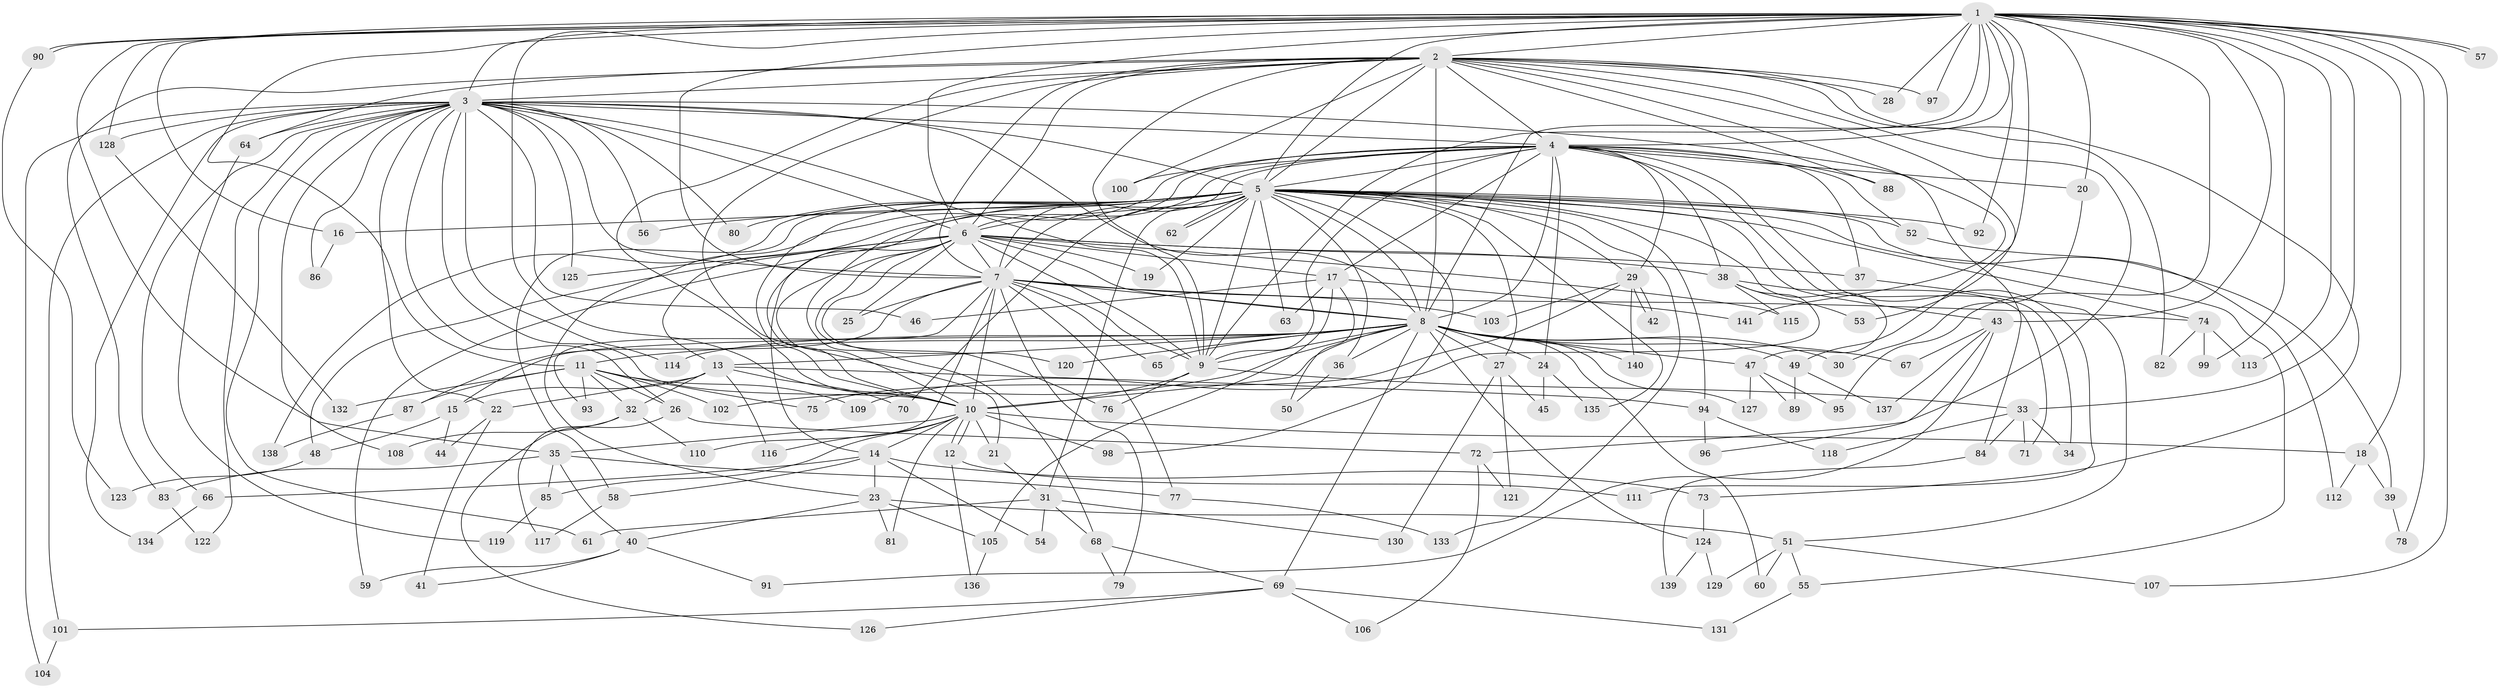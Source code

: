 // Generated by graph-tools (version 1.1) at 2025/25/03/09/25 03:25:53]
// undirected, 141 vertices, 307 edges
graph export_dot {
graph [start="1"]
  node [color=gray90,style=filled];
  1;
  2;
  3;
  4;
  5;
  6;
  7;
  8;
  9;
  10;
  11;
  12;
  13;
  14;
  15;
  16;
  17;
  18;
  19;
  20;
  21;
  22;
  23;
  24;
  25;
  26;
  27;
  28;
  29;
  30;
  31;
  32;
  33;
  34;
  35;
  36;
  37;
  38;
  39;
  40;
  41;
  42;
  43;
  44;
  45;
  46;
  47;
  48;
  49;
  50;
  51;
  52;
  53;
  54;
  55;
  56;
  57;
  58;
  59;
  60;
  61;
  62;
  63;
  64;
  65;
  66;
  67;
  68;
  69;
  70;
  71;
  72;
  73;
  74;
  75;
  76;
  77;
  78;
  79;
  80;
  81;
  82;
  83;
  84;
  85;
  86;
  87;
  88;
  89;
  90;
  91;
  92;
  93;
  94;
  95;
  96;
  97;
  98;
  99;
  100;
  101;
  102;
  103;
  104;
  105;
  106;
  107;
  108;
  109;
  110;
  111;
  112;
  113;
  114;
  115;
  116;
  117;
  118;
  119;
  120;
  121;
  122;
  123;
  124;
  125;
  126;
  127;
  128;
  129;
  130;
  131;
  132;
  133;
  134;
  135;
  136;
  137;
  138;
  139;
  140;
  141;
  1 -- 2;
  1 -- 3;
  1 -- 4;
  1 -- 5;
  1 -- 6;
  1 -- 7;
  1 -- 8;
  1 -- 9;
  1 -- 10;
  1 -- 11;
  1 -- 16;
  1 -- 18;
  1 -- 20;
  1 -- 28;
  1 -- 33;
  1 -- 35;
  1 -- 43;
  1 -- 53;
  1 -- 57;
  1 -- 57;
  1 -- 78;
  1 -- 90;
  1 -- 90;
  1 -- 92;
  1 -- 95;
  1 -- 97;
  1 -- 99;
  1 -- 107;
  1 -- 113;
  1 -- 128;
  2 -- 3;
  2 -- 4;
  2 -- 5;
  2 -- 6;
  2 -- 7;
  2 -- 8;
  2 -- 9;
  2 -- 10;
  2 -- 21;
  2 -- 28;
  2 -- 49;
  2 -- 64;
  2 -- 72;
  2 -- 73;
  2 -- 82;
  2 -- 83;
  2 -- 88;
  2 -- 97;
  2 -- 100;
  2 -- 141;
  3 -- 4;
  3 -- 5;
  3 -- 6;
  3 -- 7;
  3 -- 8;
  3 -- 9;
  3 -- 10;
  3 -- 22;
  3 -- 26;
  3 -- 46;
  3 -- 56;
  3 -- 61;
  3 -- 64;
  3 -- 66;
  3 -- 80;
  3 -- 84;
  3 -- 86;
  3 -- 101;
  3 -- 104;
  3 -- 108;
  3 -- 114;
  3 -- 122;
  3 -- 125;
  3 -- 128;
  3 -- 134;
  4 -- 5;
  4 -- 6;
  4 -- 7;
  4 -- 8;
  4 -- 9;
  4 -- 10;
  4 -- 17;
  4 -- 20;
  4 -- 24;
  4 -- 29;
  4 -- 34;
  4 -- 37;
  4 -- 38;
  4 -- 52;
  4 -- 68;
  4 -- 88;
  4 -- 100;
  4 -- 111;
  5 -- 6;
  5 -- 7;
  5 -- 8;
  5 -- 9;
  5 -- 10;
  5 -- 13;
  5 -- 16;
  5 -- 19;
  5 -- 23;
  5 -- 27;
  5 -- 29;
  5 -- 31;
  5 -- 36;
  5 -- 39;
  5 -- 43;
  5 -- 47;
  5 -- 52;
  5 -- 55;
  5 -- 56;
  5 -- 58;
  5 -- 62;
  5 -- 62;
  5 -- 63;
  5 -- 70;
  5 -- 74;
  5 -- 80;
  5 -- 92;
  5 -- 94;
  5 -- 98;
  5 -- 133;
  5 -- 135;
  5 -- 138;
  6 -- 7;
  6 -- 8;
  6 -- 9;
  6 -- 10;
  6 -- 14;
  6 -- 17;
  6 -- 19;
  6 -- 25;
  6 -- 37;
  6 -- 38;
  6 -- 48;
  6 -- 59;
  6 -- 76;
  6 -- 115;
  6 -- 120;
  6 -- 125;
  7 -- 8;
  7 -- 9;
  7 -- 10;
  7 -- 25;
  7 -- 65;
  7 -- 74;
  7 -- 77;
  7 -- 79;
  7 -- 87;
  7 -- 93;
  7 -- 103;
  7 -- 110;
  8 -- 9;
  8 -- 10;
  8 -- 11;
  8 -- 13;
  8 -- 15;
  8 -- 24;
  8 -- 27;
  8 -- 30;
  8 -- 36;
  8 -- 47;
  8 -- 49;
  8 -- 60;
  8 -- 65;
  8 -- 67;
  8 -- 69;
  8 -- 102;
  8 -- 114;
  8 -- 120;
  8 -- 124;
  8 -- 127;
  8 -- 140;
  9 -- 10;
  9 -- 33;
  9 -- 76;
  10 -- 12;
  10 -- 12;
  10 -- 14;
  10 -- 18;
  10 -- 21;
  10 -- 35;
  10 -- 81;
  10 -- 85;
  10 -- 98;
  10 -- 116;
  11 -- 26;
  11 -- 32;
  11 -- 75;
  11 -- 87;
  11 -- 93;
  11 -- 102;
  11 -- 109;
  11 -- 132;
  12 -- 111;
  12 -- 136;
  13 -- 15;
  13 -- 22;
  13 -- 32;
  13 -- 70;
  13 -- 94;
  13 -- 116;
  14 -- 23;
  14 -- 54;
  14 -- 58;
  14 -- 66;
  14 -- 73;
  15 -- 44;
  15 -- 48;
  16 -- 86;
  17 -- 46;
  17 -- 50;
  17 -- 63;
  17 -- 105;
  17 -- 141;
  18 -- 39;
  18 -- 112;
  20 -- 30;
  21 -- 31;
  22 -- 41;
  22 -- 44;
  23 -- 40;
  23 -- 51;
  23 -- 81;
  23 -- 105;
  24 -- 45;
  24 -- 135;
  26 -- 72;
  26 -- 126;
  27 -- 45;
  27 -- 121;
  27 -- 130;
  29 -- 42;
  29 -- 42;
  29 -- 75;
  29 -- 103;
  29 -- 140;
  31 -- 54;
  31 -- 61;
  31 -- 68;
  31 -- 130;
  32 -- 108;
  32 -- 110;
  32 -- 117;
  33 -- 34;
  33 -- 71;
  33 -- 84;
  33 -- 118;
  35 -- 40;
  35 -- 77;
  35 -- 83;
  35 -- 85;
  36 -- 50;
  37 -- 51;
  38 -- 53;
  38 -- 71;
  38 -- 109;
  38 -- 115;
  39 -- 78;
  40 -- 41;
  40 -- 59;
  40 -- 91;
  43 -- 67;
  43 -- 91;
  43 -- 96;
  43 -- 137;
  47 -- 89;
  47 -- 95;
  47 -- 127;
  48 -- 123;
  49 -- 89;
  49 -- 137;
  51 -- 55;
  51 -- 60;
  51 -- 107;
  51 -- 129;
  52 -- 112;
  55 -- 131;
  58 -- 117;
  64 -- 119;
  66 -- 134;
  68 -- 69;
  68 -- 79;
  69 -- 101;
  69 -- 106;
  69 -- 126;
  69 -- 131;
  72 -- 106;
  72 -- 121;
  73 -- 124;
  74 -- 82;
  74 -- 99;
  74 -- 113;
  77 -- 133;
  83 -- 122;
  84 -- 139;
  85 -- 119;
  87 -- 138;
  90 -- 123;
  94 -- 96;
  94 -- 118;
  101 -- 104;
  105 -- 136;
  124 -- 129;
  124 -- 139;
  128 -- 132;
}
